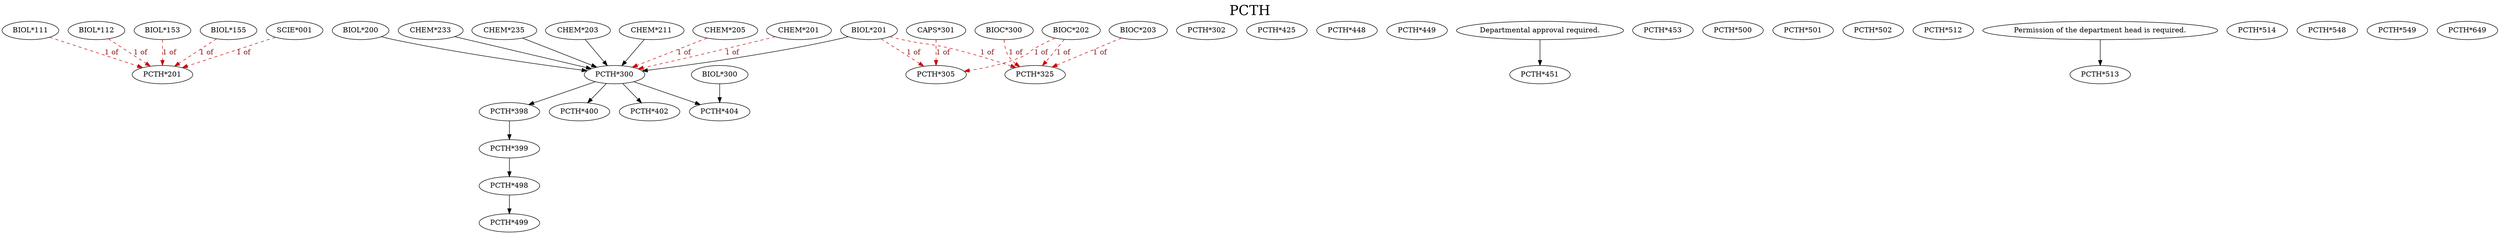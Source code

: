 digraph PCTH {
labelloc = "t";
label = "PCTH"
fontsize = 27;
"BIOL*111" -> "PCTH*201" [style=dashed] [label="1 of", fontcolor=firebrick4] [color=red3]
"BIOL*112" -> "PCTH*201" [style=dashed] [label="1 of", fontcolor=firebrick4] [color=red3]
"BIOL*153" -> "PCTH*201" [style=dashed] [label="1 of", fontcolor=firebrick4] [color=red3]
"BIOL*155" -> "PCTH*201" [style=dashed] [label="1 of", fontcolor=firebrick4] [color=red3]
"SCIE*001" -> "PCTH*201" [style=dashed] [label="1 of", fontcolor=firebrick4] [color=red3]
"BIOL*200" -> "PCTH*300"
"BIOL*201" -> "PCTH*300"
"CHEM*233" -> "PCTH*300"
"CHEM*235" -> "PCTH*300"
"CHEM*203" -> "PCTH*300"
"CHEM*211" -> "PCTH*300"
"CHEM*205" -> "PCTH*300" [style=dashed] [label="1 of", fontcolor=firebrick4] [color=red3]
"CHEM*201" -> "PCTH*300" [style=dashed] [label="1 of", fontcolor=firebrick4] [color=red3]
"PCTH*302"
"BIOL*201" -> "PCTH*305" [style=dashed] [label="1 of", fontcolor=firebrick4] [color=red3]
"BIOC*202" -> "PCTH*305" [style=dashed] [label="1 of", fontcolor=firebrick4] [color=red3]
"CAPS*301" -> "PCTH*305" [style=dashed] [label="1 of", fontcolor=firebrick4] [color=red3]
"BIOL*201" -> "PCTH*325" [style=dashed] [label="1 of", fontcolor=firebrick4] [color=red3]
"BIOC*202" -> "PCTH*325" [style=dashed] [label="1 of", fontcolor=firebrick4] [color=red3]
"BIOC*203" -> "PCTH*325" [style=dashed] [label="1 of", fontcolor=firebrick4] [color=red3]
"BIOC*300" -> "PCTH*325" [style=dashed] [label="1 of", fontcolor=firebrick4] [color=red3]
"PCTH*300" -> "PCTH*398" [style=solid]
"PCTH*398" -> "PCTH*399" [style=solid]
"PCTH*300" -> "PCTH*400" [style=solid]
"PCTH*300" -> "PCTH*402" [style=solid]
"PCTH*300" -> "PCTH*404"
"BIOL*300" -> "PCTH*404"
"PCTH*425"
"PCTH*448"
"PCTH*449"
"Departmental approval required." -> "PCTH*451" [style=solid]
"PCTH*453"
"PCTH*399" -> "PCTH*498" [style=solid]
"PCTH*498" -> "PCTH*499" [style=solid]
"PCTH*500"
"PCTH*501"
"PCTH*502"
"PCTH*512"
"Permission of the department head is required." -> "PCTH*513" [style=solid]
"PCTH*514"
"PCTH*548"
"PCTH*549"
"PCTH*649"
}
